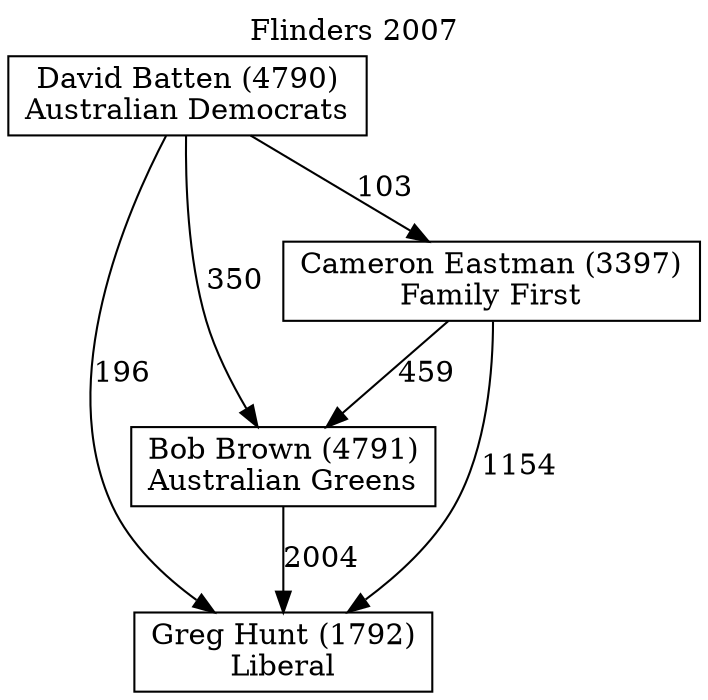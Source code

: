 // House preference flow
digraph "Greg Hunt (1792)_Flinders_2007" {
	graph [label="Flinders 2007" labelloc=t mclimit=10]
	node [shape=box]
	"Greg Hunt (1792)" [label="Greg Hunt (1792)
Liberal"]
	"Bob Brown (4791)" [label="Bob Brown (4791)
Australian Greens"]
	"Cameron Eastman (3397)" [label="Cameron Eastman (3397)
Family First"]
	"David Batten (4790)" [label="David Batten (4790)
Australian Democrats"]
	"Bob Brown (4791)" -> "Greg Hunt (1792)" [label=2004]
	"Cameron Eastman (3397)" -> "Bob Brown (4791)" [label=459]
	"David Batten (4790)" -> "Cameron Eastman (3397)" [label=103]
	"Cameron Eastman (3397)" -> "Greg Hunt (1792)" [label=1154]
	"David Batten (4790)" -> "Greg Hunt (1792)" [label=196]
	"David Batten (4790)" -> "Bob Brown (4791)" [label=350]
}
